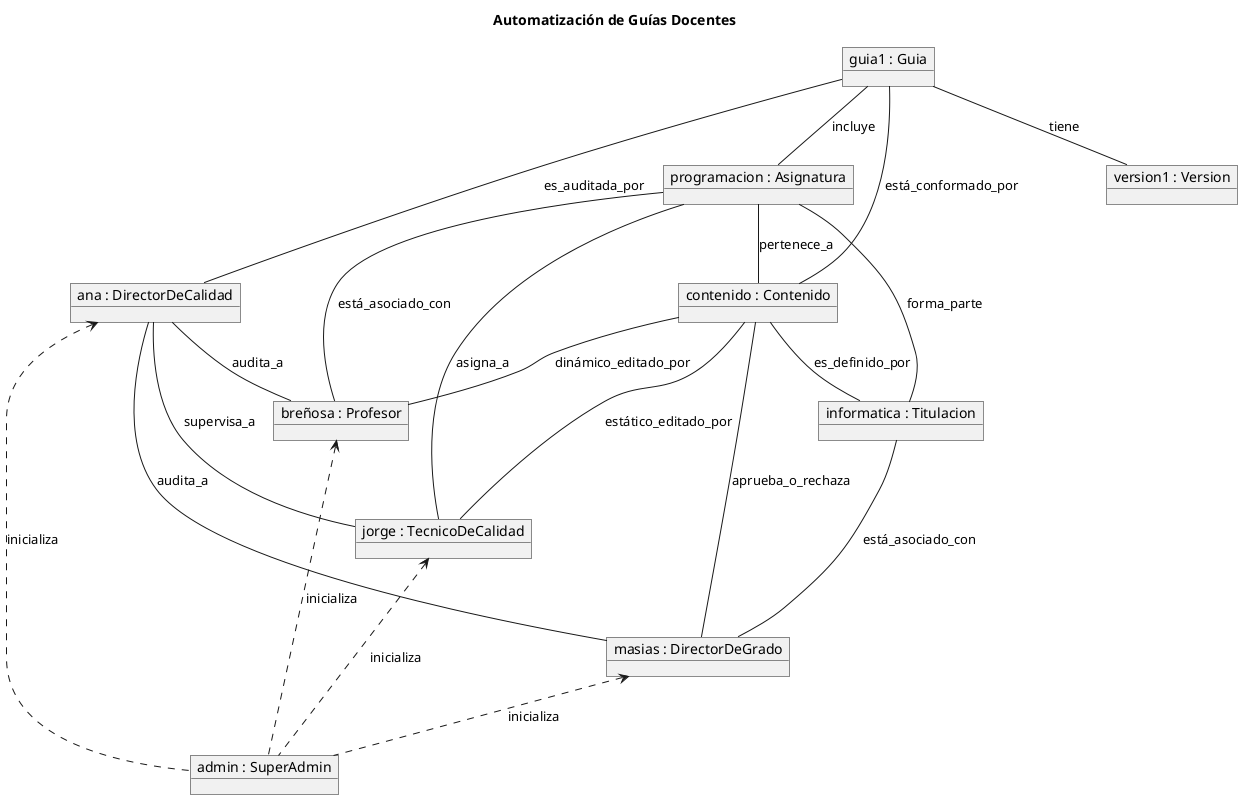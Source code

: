 @startuml DiagramaDeObjetos 
title Automatización de Guías Docentes

object "guia1 : Guia" as guia1
object "ana : DirectorDeCalidad" as ana
object "jorge : TecnicoDeCalidad" as jorge
object "breñosa : Profesor" as breñosa
object "masias : DirectorDeGrado" as masias
object "contenido : Contenido" as contenido
object "informatica : Titulacion" as informatica
object "programacion : Asignatura" as programacion
object "version1 : Version" as version1
object "admin : SuperAdmin" as admin

guia1 -- programacion : "incluye"

programacion -down- contenido : "pertenece_a"
programacion -down- informatica : "forma_parte"
programacion -down- jorge : "asigna_a"
programacion -down- breñosa : está_asociado_con

ana -- jorge : "supervisa_a"
ana -- breñosa : "audita_a"
ana -- masias : "audita_a"

guia1 -down- ana : "es_auditada_por"
guia1 -down- version1 : "tiene"

contenido -- informatica : "es_definido_por"
contenido - masias : "aprueba_o_rechaza"
contenido -- breñosa : "dinámico_editado_por"
contenido -- jorge : "estático_editado_por"
contenido -up- guia1 : "está_conformado_por"

masias -up-- informatica : "está_asociado_con"

admin .up.> breñosa : "inicializa"
admin .up.> jorge : "inicializa"
admin .up.> masias : "inicializa"
admin .up.> ana : "inicializa"
@enduml